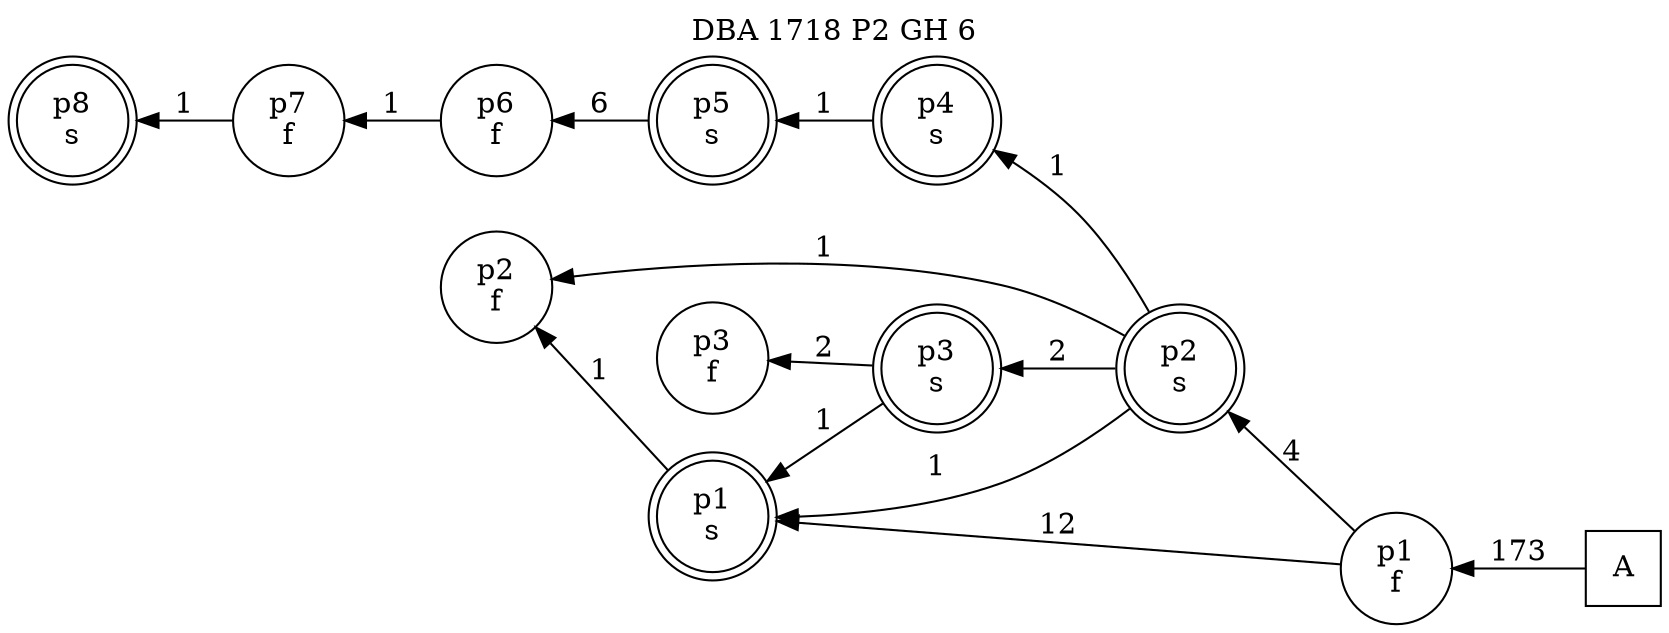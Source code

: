 digraph DBA_1718_P2_GH_6_LOW {
labelloc="tl"
label= " DBA 1718 P2 GH 6 "
rankdir="RL";
"A" [shape="square" label="A"]
"p1_f" [shape="circle" label="p1
f"]
"p1_s" [shape="doublecircle" label="p1
s"]
"p2_f" [shape="circle" label="p2
f"]
"p2_s" [shape="doublecircle" label="p2
s"]
"p3_s" [shape="doublecircle" label="p3
s"]
"p3_f" [shape="circle" label="p3
f"]
"p4_s" [shape="doublecircle" label="p4
s"]
"p5_s" [shape="doublecircle" label="p5
s"]
"p6_f" [shape="circle" label="p6
f"]
"p7_f" [shape="circle" label="p7
f"]
"p8_s" [shape="doublecircle" label="p8
s"]
"A" -> "p1_f" [ label=173]
"p1_f" -> "p1_s" [ label=12]
"p1_f" -> "p2_s" [ label=4]
"p1_s" -> "p2_f" [ label=1]
"p2_s" -> "p1_s" [ label=1]
"p2_s" -> "p2_f" [ label=1]
"p2_s" -> "p3_s" [ label=2]
"p2_s" -> "p4_s" [ label=1]
"p3_s" -> "p1_s" [ label=1]
"p3_s" -> "p3_f" [ label=2]
"p4_s" -> "p5_s" [ label=1]
"p5_s" -> "p6_f" [ label=6]
"p6_f" -> "p7_f" [ label=1]
"p7_f" -> "p8_s" [ label=1]
}
